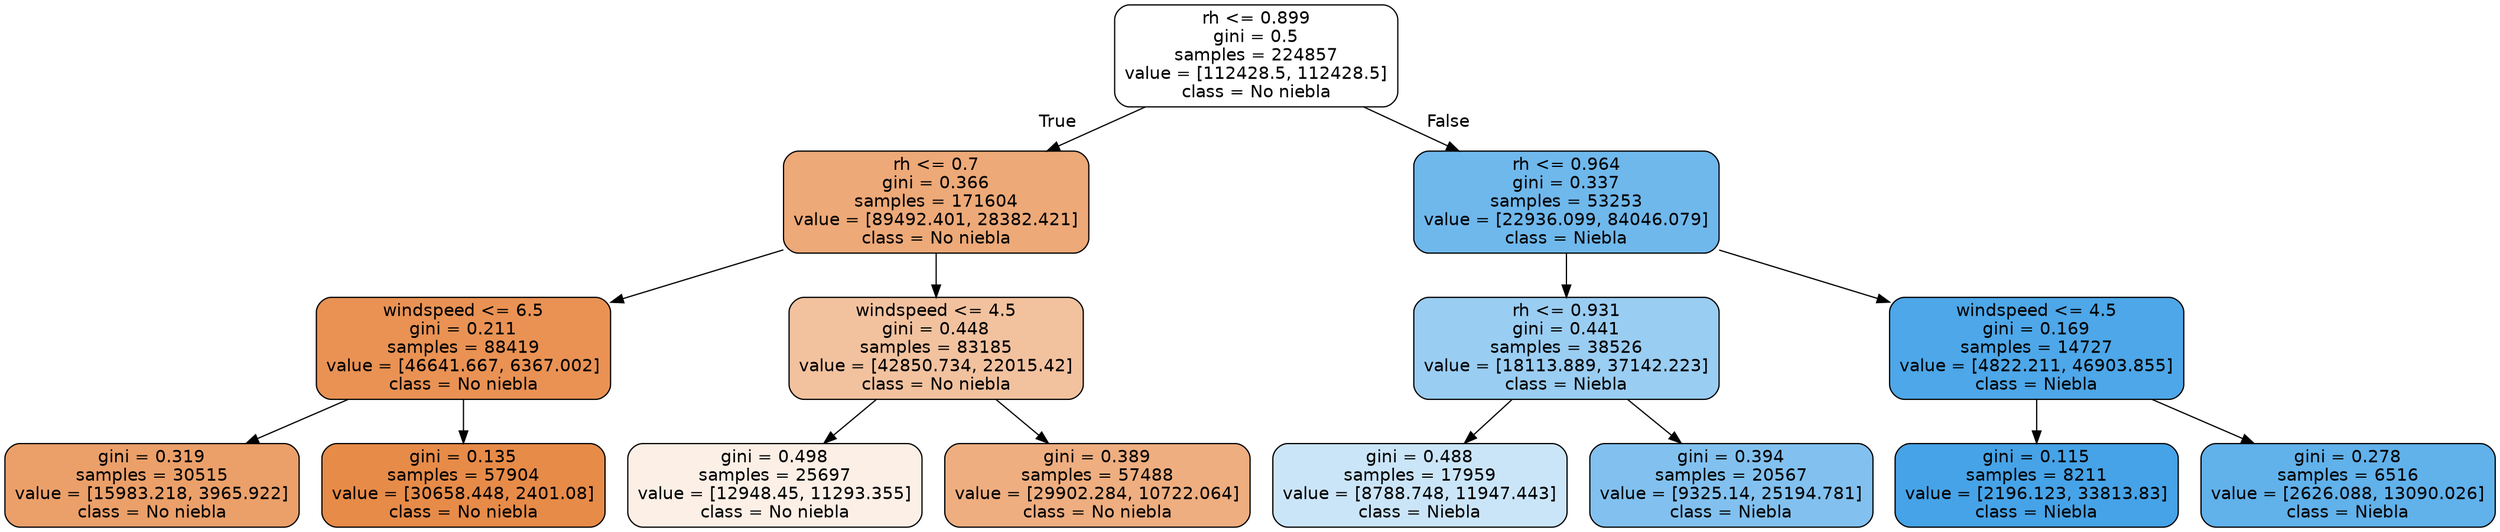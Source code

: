 digraph Tree {
node [shape=box, style="filled, rounded", color="black", fontname="helvetica"] ;
edge [fontname="helvetica"] ;
0 [label="rh <= 0.899\ngini = 0.5\nsamples = 224857\nvalue = [112428.5, 112428.5]\nclass = No niebla", fillcolor="#ffffff"] ;
1 [label="rh <= 0.7\ngini = 0.366\nsamples = 171604\nvalue = [89492.401, 28382.421]\nclass = No niebla", fillcolor="#eda978"] ;
0 -> 1 [labeldistance=2.5, labelangle=45, headlabel="True"] ;
2 [label="windspeed <= 6.5\ngini = 0.211\nsamples = 88419\nvalue = [46641.667, 6367.002]\nclass = No niebla", fillcolor="#e99254"] ;
1 -> 2 ;
3 [label="gini = 0.319\nsamples = 30515\nvalue = [15983.218, 3965.922]\nclass = No niebla", fillcolor="#eba06a"] ;
2 -> 3 ;
4 [label="gini = 0.135\nsamples = 57904\nvalue = [30658.448, 2401.08]\nclass = No niebla", fillcolor="#e78b49"] ;
2 -> 4 ;
5 [label="windspeed <= 4.5\ngini = 0.448\nsamples = 83185\nvalue = [42850.734, 22015.42]\nclass = No niebla", fillcolor="#f2c29f"] ;
1 -> 5 ;
6 [label="gini = 0.498\nsamples = 25697\nvalue = [12948.45, 11293.355]\nclass = No niebla", fillcolor="#fcefe6"] ;
5 -> 6 ;
7 [label="gini = 0.389\nsamples = 57488\nvalue = [29902.284, 10722.064]\nclass = No niebla", fillcolor="#eeae80"] ;
5 -> 7 ;
8 [label="rh <= 0.964\ngini = 0.337\nsamples = 53253\nvalue = [22936.099, 84046.079]\nclass = Niebla", fillcolor="#6fb8ec"] ;
0 -> 8 [labeldistance=2.5, labelangle=-45, headlabel="False"] ;
9 [label="rh <= 0.931\ngini = 0.441\nsamples = 38526\nvalue = [18113.889, 37142.223]\nclass = Niebla", fillcolor="#9acdf2"] ;
8 -> 9 ;
10 [label="gini = 0.488\nsamples = 17959\nvalue = [8788.748, 11947.443]\nclass = Niebla", fillcolor="#cbe5f8"] ;
9 -> 10 ;
11 [label="gini = 0.394\nsamples = 20567\nvalue = [9325.14, 25194.781]\nclass = Niebla", fillcolor="#82c1ef"] ;
9 -> 11 ;
12 [label="windspeed <= 4.5\ngini = 0.169\nsamples = 14727\nvalue = [4822.211, 46903.855]\nclass = Niebla", fillcolor="#4da7e8"] ;
8 -> 12 ;
13 [label="gini = 0.115\nsamples = 8211\nvalue = [2196.123, 33813.83]\nclass = Niebla", fillcolor="#46a3e7"] ;
12 -> 13 ;
14 [label="gini = 0.278\nsamples = 6516\nvalue = [2626.088, 13090.026]\nclass = Niebla", fillcolor="#61b1ea"] ;
12 -> 14 ;
}